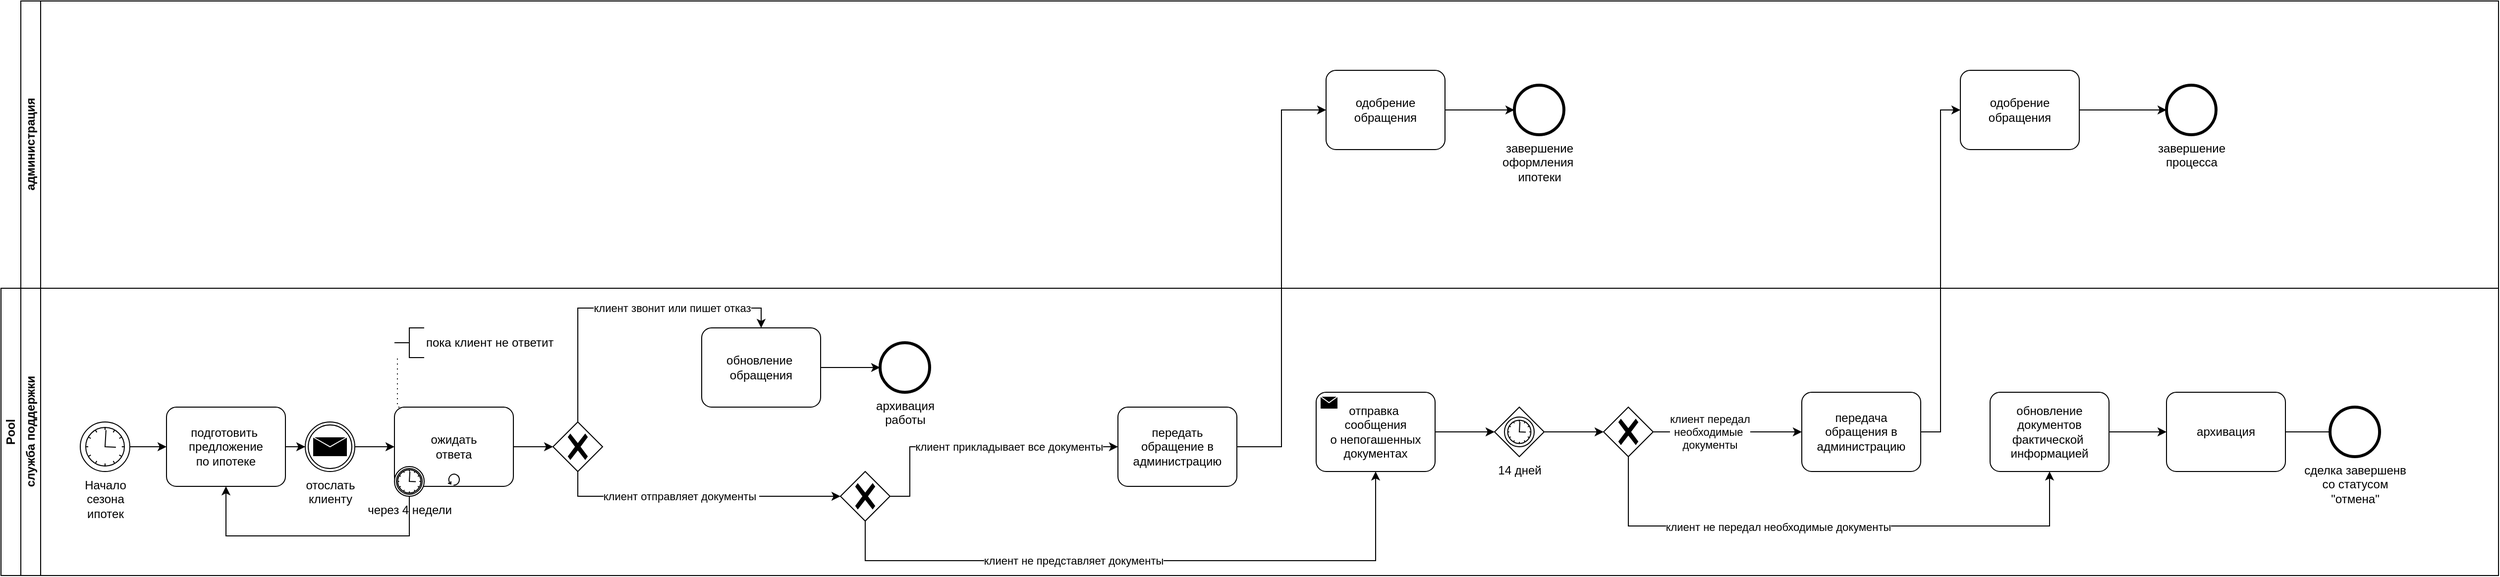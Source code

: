 <mxfile version="20.7.4" type="device"><diagram name="Страница 1" id="tFVB9SpwZY9qa7OTnEdt"><mxGraphModel dx="2899" dy="4541" grid="1" gridSize="10" guides="1" tooltips="1" connect="1" arrows="1" fold="1" page="1" pageScale="1" pageWidth="827" pageHeight="1169" math="0" shadow="0"><root><mxCell id="0"/><mxCell id="1" parent="0"/><mxCell id="Hlgn4YDHR7B-hPZTdxhi-14" value="Pool" style="swimlane;html=1;childLayout=stackLayout;resizeParent=1;resizeParentMax=0;horizontal=0;startSize=20;horizontalStack=0;whiteSpace=wrap;" parent="1" vertex="1"><mxGeometry x="-50" y="180" width="2520" height="290" as="geometry"/></mxCell><mxCell id="Hlgn4YDHR7B-hPZTdxhi-16" value="служба поддержки" style="swimlane;html=1;startSize=20;horizontal=0;" parent="Hlgn4YDHR7B-hPZTdxhi-14" vertex="1"><mxGeometry x="20" width="2500" height="290" as="geometry"/></mxCell><mxCell id="Hlgn4YDHR7B-hPZTdxhi-3" value="подготовить&amp;nbsp;&lt;br&gt;предложение&lt;br&gt;по ипотеке" style="points=[[0.25,0,0],[0.5,0,0],[0.75,0,0],[1,0.25,0],[1,0.5,0],[1,0.75,0],[0.75,1,0],[0.5,1,0],[0.25,1,0],[0,0.75,0],[0,0.5,0],[0,0.25,0]];shape=mxgraph.bpmn.task;whiteSpace=wrap;rectStyle=rounded;size=10;html=1;container=1;expand=0;collapsible=0;taskMarker=abstract;" parent="Hlgn4YDHR7B-hPZTdxhi-16" vertex="1"><mxGeometry x="147" y="120" width="120" height="80" as="geometry"/></mxCell><mxCell id="Hlgn4YDHR7B-hPZTdxhi-4" value="отослать &lt;br&gt;клиенту" style="points=[[0.145,0.145,0],[0.5,0,0],[0.855,0.145,0],[1,0.5,0],[0.855,0.855,0],[0.5,1,0],[0.145,0.855,0],[0,0.5,0]];shape=mxgraph.bpmn.event;html=1;verticalLabelPosition=bottom;labelBackgroundColor=#ffffff;verticalAlign=top;align=center;perimeter=ellipsePerimeter;outlineConnect=0;aspect=fixed;outline=throwing;symbol=message;" parent="Hlgn4YDHR7B-hPZTdxhi-16" vertex="1"><mxGeometry x="287" y="135" width="50" height="50" as="geometry"/></mxCell><mxCell id="Hlgn4YDHR7B-hPZTdxhi-5" value="" style="edgeStyle=orthogonalEdgeStyle;rounded=0;orthogonalLoop=1;jettySize=auto;html=1;" parent="Hlgn4YDHR7B-hPZTdxhi-16" source="Hlgn4YDHR7B-hPZTdxhi-3" target="Hlgn4YDHR7B-hPZTdxhi-4" edge="1"><mxGeometry relative="1" as="geometry"/></mxCell><mxCell id="Hlgn4YDHR7B-hPZTdxhi-7" value="ожидать&lt;br&gt;ответа" style="points=[[0.25,0,0],[0.5,0,0],[0.75,0,0],[1,0.25,0],[1,0.5,0],[1,0.75,0],[0.75,1,0],[0.5,1,0],[0.25,1,0],[0,0.75,0],[0,0.5,0],[0,0.25,0]];shape=mxgraph.bpmn.task;whiteSpace=wrap;rectStyle=rounded;size=10;html=1;container=1;expand=0;collapsible=0;taskMarker=abstract;isLoopStandard=1;" parent="Hlgn4YDHR7B-hPZTdxhi-16" vertex="1"><mxGeometry x="377" y="120" width="120" height="80" as="geometry"/></mxCell><mxCell id="ASBpjMXNg7mW4zc3cMor-4" value="через 4 недели" style="points=[[0.145,0.145,0],[0.5,0,0],[0.855,0.145,0],[1,0.5,0],[0.855,0.855,0],[0.5,1,0],[0.145,0.855,0],[0,0.5,0]];shape=mxgraph.bpmn.event;html=1;verticalLabelPosition=bottom;labelBackgroundColor=#ffffff;verticalAlign=top;align=center;perimeter=ellipsePerimeter;outlineConnect=0;aspect=fixed;outline=catching;symbol=timer;" vertex="1" parent="Hlgn4YDHR7B-hPZTdxhi-7"><mxGeometry y="60" width="30" height="30" as="geometry"/></mxCell><mxCell id="Hlgn4YDHR7B-hPZTdxhi-8" style="edgeStyle=orthogonalEdgeStyle;rounded=0;orthogonalLoop=1;jettySize=auto;html=1;exitX=1;exitY=0.5;exitDx=0;exitDy=0;exitPerimeter=0;entryX=0;entryY=0.5;entryDx=0;entryDy=0;entryPerimeter=0;" parent="Hlgn4YDHR7B-hPZTdxhi-16" source="Hlgn4YDHR7B-hPZTdxhi-4" target="Hlgn4YDHR7B-hPZTdxhi-7" edge="1"><mxGeometry relative="1" as="geometry"/></mxCell><mxCell id="Hlgn4YDHR7B-hPZTdxhi-9" value="пока клиент не ответит" style="html=1;shape=mxgraph.flowchart.annotation_2;align=left;labelPosition=right;" parent="Hlgn4YDHR7B-hPZTdxhi-16" vertex="1"><mxGeometry x="377" y="40" width="30" height="30" as="geometry"/></mxCell><mxCell id="Hlgn4YDHR7B-hPZTdxhi-10" value="" style="edgeStyle=elbowEdgeStyle;fontSize=12;html=1;endFill=0;startFill=0;endSize=6;startSize=6;dashed=1;dashPattern=1 4;endArrow=none;startArrow=none;rounded=0;exitX=0.25;exitY=0;exitDx=0;exitDy=0;exitPerimeter=0;" parent="Hlgn4YDHR7B-hPZTdxhi-16" source="Hlgn4YDHR7B-hPZTdxhi-7" target="Hlgn4YDHR7B-hPZTdxhi-9" edge="1"><mxGeometry width="160" relative="1" as="geometry"><mxPoint x="407" y="140" as="sourcePoint"/><mxPoint x="567" y="140" as="targetPoint"/><Array as="points"><mxPoint x="380" y="100"/><mxPoint x="427" y="265"/><mxPoint x="377" y="80"/></Array></mxGeometry></mxCell><mxCell id="Hlgn4YDHR7B-hPZTdxhi-11" value="" style="points=[[0.25,0.25,0],[0.5,0,0],[0.75,0.25,0],[1,0.5,0],[0.75,0.75,0],[0.5,1,0],[0.25,0.75,0],[0,0.5,0]];shape=mxgraph.bpmn.gateway2;html=1;verticalLabelPosition=bottom;labelBackgroundColor=#ffffff;verticalAlign=top;align=center;perimeter=rhombusPerimeter;outlineConnect=0;outline=none;symbol=none;gwType=exclusive;" parent="Hlgn4YDHR7B-hPZTdxhi-16" vertex="1"><mxGeometry x="537" y="135" width="50" height="50" as="geometry"/></mxCell><mxCell id="Hlgn4YDHR7B-hPZTdxhi-12" value="" style="edgeStyle=orthogonalEdgeStyle;rounded=0;orthogonalLoop=1;jettySize=auto;html=1;" parent="Hlgn4YDHR7B-hPZTdxhi-16" source="Hlgn4YDHR7B-hPZTdxhi-7" target="Hlgn4YDHR7B-hPZTdxhi-11" edge="1"><mxGeometry relative="1" as="geometry"/></mxCell><mxCell id="Hlgn4YDHR7B-hPZTdxhi-29" value="" style="edgeStyle=orthogonalEdgeStyle;rounded=0;orthogonalLoop=1;jettySize=auto;html=1;" parent="Hlgn4YDHR7B-hPZTdxhi-16" source="Hlgn4YDHR7B-hPZTdxhi-26" target="Hlgn4YDHR7B-hPZTdxhi-28" edge="1"><mxGeometry relative="1" as="geometry"/></mxCell><mxCell id="Hlgn4YDHR7B-hPZTdxhi-26" value="обновление&amp;nbsp;&lt;br&gt;обращения" style="points=[[0.25,0,0],[0.5,0,0],[0.75,0,0],[1,0.25,0],[1,0.5,0],[1,0.75,0],[0.75,1,0],[0.5,1,0],[0.25,1,0],[0,0.75,0],[0,0.5,0],[0,0.25,0]];shape=mxgraph.bpmn.task;whiteSpace=wrap;rectStyle=rounded;size=10;html=1;container=1;expand=0;collapsible=0;taskMarker=abstract;" parent="Hlgn4YDHR7B-hPZTdxhi-16" vertex="1"><mxGeometry x="687" y="40" width="120" height="80" as="geometry"/></mxCell><mxCell id="Hlgn4YDHR7B-hPZTdxhi-28" value="архивация&lt;br&gt;работы" style="points=[[0.145,0.145,0],[0.5,0,0],[0.855,0.145,0],[1,0.5,0],[0.855,0.855,0],[0.5,1,0],[0.145,0.855,0],[0,0.5,0]];shape=mxgraph.bpmn.event;html=1;verticalLabelPosition=bottom;labelBackgroundColor=#ffffff;verticalAlign=top;align=center;perimeter=ellipsePerimeter;outlineConnect=0;aspect=fixed;outline=end;symbol=terminate2;" parent="Hlgn4YDHR7B-hPZTdxhi-16" vertex="1"><mxGeometry x="867" y="55" width="50" height="50" as="geometry"/></mxCell><mxCell id="Hlgn4YDHR7B-hPZTdxhi-32" value="передать&lt;br&gt;обращение в&lt;br&gt;администрацию" style="points=[[0.25,0,0],[0.5,0,0],[0.75,0,0],[1,0.25,0],[1,0.5,0],[1,0.75,0],[0.75,1,0],[0.5,1,0],[0.25,1,0],[0,0.75,0],[0,0.5,0],[0,0.25,0]];shape=mxgraph.bpmn.task;whiteSpace=wrap;rectStyle=rounded;size=10;html=1;container=1;expand=0;collapsible=0;taskMarker=abstract;" parent="Hlgn4YDHR7B-hPZTdxhi-16" vertex="1"><mxGeometry x="1107" y="120" width="120" height="80" as="geometry"/></mxCell><mxCell id="Hlgn4YDHR7B-hPZTdxhi-84" value="" style="edgeStyle=orthogonalEdgeStyle;rounded=0;orthogonalLoop=1;jettySize=auto;html=1;" parent="Hlgn4YDHR7B-hPZTdxhi-16" source="Hlgn4YDHR7B-hPZTdxhi-58" target="Hlgn4YDHR7B-hPZTdxhi-83" edge="1"><mxGeometry relative="1" as="geometry"/></mxCell><mxCell id="Hlgn4YDHR7B-hPZTdxhi-58" value="отправка&amp;nbsp;&lt;br&gt;сообщения&lt;br&gt;о непогашенных&lt;br&gt;документах" style="points=[[0.25,0,0],[0.5,0,0],[0.75,0,0],[1,0.25,0],[1,0.5,0],[1,0.75,0],[0.75,1,0],[0.5,1,0],[0.25,1,0],[0,0.75,0],[0,0.5,0],[0,0.25,0]];shape=mxgraph.bpmn.task;whiteSpace=wrap;rectStyle=rounded;size=10;html=1;container=1;expand=0;collapsible=0;taskMarker=send;" parent="Hlgn4YDHR7B-hPZTdxhi-16" vertex="1"><mxGeometry x="1307" y="105" width="120" height="80" as="geometry"/></mxCell><mxCell id="Hlgn4YDHR7B-hPZTdxhi-63" value="передача&lt;br&gt;обращения в&lt;br&gt;администрацию" style="points=[[0.25,0,0],[0.5,0,0],[0.75,0,0],[1,0.25,0],[1,0.5,0],[1,0.75,0],[0.75,1,0],[0.5,1,0],[0.25,1,0],[0,0.75,0],[0,0.5,0],[0,0.25,0]];shape=mxgraph.bpmn.task;whiteSpace=wrap;rectStyle=rounded;size=10;html=1;container=1;expand=0;collapsible=0;taskMarker=abstract;" parent="Hlgn4YDHR7B-hPZTdxhi-16" vertex="1"><mxGeometry x="1797" y="105" width="120" height="80" as="geometry"/></mxCell><mxCell id="Hlgn4YDHR7B-hPZTdxhi-72" style="edgeStyle=orthogonalEdgeStyle;rounded=0;orthogonalLoop=1;jettySize=auto;html=1;exitX=1;exitY=0.5;exitDx=0;exitDy=0;exitPerimeter=0;entryX=0;entryY=0.5;entryDx=0;entryDy=0;entryPerimeter=0;" parent="Hlgn4YDHR7B-hPZTdxhi-16" source="Hlgn4YDHR7B-hPZTdxhi-69" target="Hlgn4YDHR7B-hPZTdxhi-71" edge="1"><mxGeometry relative="1" as="geometry"/></mxCell><mxCell id="Hlgn4YDHR7B-hPZTdxhi-69" value="обновление&lt;br&gt;документов&lt;br&gt;фактической&amp;nbsp;&lt;br&gt;информацией" style="points=[[0.25,0,0],[0.5,0,0],[0.75,0,0],[1,0.25,0],[1,0.5,0],[1,0.75,0],[0.75,1,0],[0.5,1,0],[0.25,1,0],[0,0.75,0],[0,0.5,0],[0,0.25,0]];shape=mxgraph.bpmn.task;whiteSpace=wrap;rectStyle=rounded;size=10;html=1;container=1;expand=0;collapsible=0;taskMarker=abstract;" parent="Hlgn4YDHR7B-hPZTdxhi-16" vertex="1"><mxGeometry x="1987" y="105" width="120" height="80" as="geometry"/></mxCell><mxCell id="Hlgn4YDHR7B-hPZTdxhi-75" style="edgeStyle=orthogonalEdgeStyle;rounded=0;orthogonalLoop=1;jettySize=auto;html=1;" parent="Hlgn4YDHR7B-hPZTdxhi-16" source="Hlgn4YDHR7B-hPZTdxhi-71" edge="1"><mxGeometry relative="1" as="geometry"><mxPoint x="2367" y="145.0" as="targetPoint"/></mxGeometry></mxCell><mxCell id="Hlgn4YDHR7B-hPZTdxhi-71" value="архивация" style="points=[[0.25,0,0],[0.5,0,0],[0.75,0,0],[1,0.25,0],[1,0.5,0],[1,0.75,0],[0.75,1,0],[0.5,1,0],[0.25,1,0],[0,0.75,0],[0,0.5,0],[0,0.25,0]];shape=mxgraph.bpmn.task;whiteSpace=wrap;rectStyle=rounded;size=10;html=1;container=1;expand=0;collapsible=0;taskMarker=abstract;" parent="Hlgn4YDHR7B-hPZTdxhi-16" vertex="1"><mxGeometry x="2165" y="105" width="120" height="80" as="geometry"/></mxCell><mxCell id="Hlgn4YDHR7B-hPZTdxhi-74" value="сделка завершенв&lt;br&gt;со статусом &lt;br&gt;&quot;отмена&quot;" style="points=[[0.145,0.145,0],[0.5,0,0],[0.855,0.145,0],[1,0.5,0],[0.855,0.855,0],[0.5,1,0],[0.145,0.855,0],[0,0.5,0]];shape=mxgraph.bpmn.event;html=1;verticalLabelPosition=bottom;labelBackgroundColor=#ffffff;verticalAlign=top;align=center;perimeter=ellipsePerimeter;outlineConnect=0;aspect=fixed;outline=end;symbol=terminate2;" parent="Hlgn4YDHR7B-hPZTdxhi-16" vertex="1"><mxGeometry x="2330" y="120" width="50" height="50" as="geometry"/></mxCell><mxCell id="Hlgn4YDHR7B-hPZTdxhi-20" style="edgeStyle=orthogonalEdgeStyle;rounded=0;orthogonalLoop=1;jettySize=auto;html=1;exitX=0.5;exitY=0;exitDx=0;exitDy=0;exitPerimeter=0;entryX=0.5;entryY=0;entryDx=0;entryDy=0;entryPerimeter=0;" parent="Hlgn4YDHR7B-hPZTdxhi-16" source="Hlgn4YDHR7B-hPZTdxhi-11" target="Hlgn4YDHR7B-hPZTdxhi-26" edge="1"><mxGeometry relative="1" as="geometry"><mxPoint x="657" y="65" as="targetPoint"/></mxGeometry></mxCell><mxCell id="Hlgn4YDHR7B-hPZTdxhi-76" value="клиент звонит или пишет отказ" style="edgeLabel;html=1;align=center;verticalAlign=middle;resizable=0;points=[];" parent="Hlgn4YDHR7B-hPZTdxhi-20" vertex="1" connectable="0"><mxGeometry x="-0.19" y="-4" relative="1" as="geometry"><mxPoint x="80" y="-4" as="offset"/></mxGeometry></mxCell><mxCell id="Hlgn4YDHR7B-hPZTdxhi-23" style="edgeStyle=orthogonalEdgeStyle;rounded=0;orthogonalLoop=1;jettySize=auto;html=1;exitX=0.5;exitY=1;exitDx=0;exitDy=0;exitPerimeter=0;" parent="Hlgn4YDHR7B-hPZTdxhi-16" source="Hlgn4YDHR7B-hPZTdxhi-11" target="Hlgn4YDHR7B-hPZTdxhi-30" edge="1"><mxGeometry relative="1" as="geometry"><mxPoint x="657" y="205" as="targetPoint"/></mxGeometry></mxCell><mxCell id="Hlgn4YDHR7B-hPZTdxhi-77" value="клиент отправляет документы&amp;nbsp;" style="edgeLabel;html=1;align=center;verticalAlign=middle;resizable=0;points=[];" parent="Hlgn4YDHR7B-hPZTdxhi-23" vertex="1" connectable="0"><mxGeometry x="-0.174" y="-2" relative="1" as="geometry"><mxPoint x="9" y="-2" as="offset"/></mxGeometry></mxCell><mxCell id="Hlgn4YDHR7B-hPZTdxhi-30" value="" style="points=[[0.25,0.25,0],[0.5,0,0],[0.75,0.25,0],[1,0.5,0],[0.75,0.75,0],[0.5,1,0],[0.25,0.75,0],[0,0.5,0]];shape=mxgraph.bpmn.gateway2;html=1;verticalLabelPosition=bottom;labelBackgroundColor=#ffffff;verticalAlign=top;align=center;perimeter=rhombusPerimeter;outlineConnect=0;outline=none;symbol=none;gwType=exclusive;" parent="Hlgn4YDHR7B-hPZTdxhi-16" vertex="1"><mxGeometry x="827" y="185" width="50" height="50" as="geometry"/></mxCell><mxCell id="Hlgn4YDHR7B-hPZTdxhi-52" style="edgeStyle=orthogonalEdgeStyle;rounded=0;orthogonalLoop=1;jettySize=auto;html=1;exitX=0.5;exitY=1;exitDx=0;exitDy=0;exitPerimeter=0;entryX=0.5;entryY=1;entryDx=0;entryDy=0;entryPerimeter=0;" parent="Hlgn4YDHR7B-hPZTdxhi-16" source="Hlgn4YDHR7B-hPZTdxhi-30" target="Hlgn4YDHR7B-hPZTdxhi-58" edge="1"><mxGeometry relative="1" as="geometry"><mxPoint x="1297" y="200" as="targetPoint"/><Array as="points"><mxPoint x="1367" y="275"/></Array></mxGeometry></mxCell><mxCell id="Hlgn4YDHR7B-hPZTdxhi-53" value="клиент не представляет документы" style="edgeLabel;html=1;align=center;verticalAlign=middle;resizable=0;points=[];" parent="Hlgn4YDHR7B-hPZTdxhi-52" vertex="1" connectable="0"><mxGeometry x="-0.226" relative="1" as="geometry"><mxPoint as="offset"/></mxGeometry></mxCell><mxCell id="Hlgn4YDHR7B-hPZTdxhi-33" style="edgeStyle=orthogonalEdgeStyle;rounded=0;orthogonalLoop=1;jettySize=auto;html=1;exitX=1;exitY=0.5;exitDx=0;exitDy=0;exitPerimeter=0;entryX=0;entryY=0.5;entryDx=0;entryDy=0;entryPerimeter=0;" parent="Hlgn4YDHR7B-hPZTdxhi-16" source="Hlgn4YDHR7B-hPZTdxhi-30" target="Hlgn4YDHR7B-hPZTdxhi-32" edge="1"><mxGeometry relative="1" as="geometry"><Array as="points"><mxPoint x="897" y="210"/><mxPoint x="897" y="160"/></Array></mxGeometry></mxCell><mxCell id="Hlgn4YDHR7B-hPZTdxhi-34" value="клиент прикладывает все документы" style="edgeLabel;html=1;align=center;verticalAlign=middle;resizable=0;points=[];rotation=0;" parent="Hlgn4YDHR7B-hPZTdxhi-33" vertex="1" connectable="0"><mxGeometry x="-0.108" y="2" relative="1" as="geometry"><mxPoint x="45" y="2" as="offset"/></mxGeometry></mxCell><mxCell id="Hlgn4YDHR7B-hPZTdxhi-59" value="" style="points=[[0.25,0.25,0],[0.5,0,0],[0.75,0.25,0],[1,0.5,0],[0.75,0.75,0],[0.5,1,0],[0.25,0.75,0],[0,0.5,0]];shape=mxgraph.bpmn.gateway2;html=1;verticalLabelPosition=bottom;labelBackgroundColor=#ffffff;verticalAlign=top;align=center;perimeter=rhombusPerimeter;outlineConnect=0;outline=none;symbol=none;gwType=exclusive;" parent="Hlgn4YDHR7B-hPZTdxhi-16" vertex="1"><mxGeometry x="1597" y="120" width="50" height="50" as="geometry"/></mxCell><mxCell id="Hlgn4YDHR7B-hPZTdxhi-62" style="edgeStyle=orthogonalEdgeStyle;rounded=0;orthogonalLoop=1;jettySize=auto;html=1;entryX=0;entryY=0.5;entryDx=0;entryDy=0;entryPerimeter=0;" parent="Hlgn4YDHR7B-hPZTdxhi-16" source="Hlgn4YDHR7B-hPZTdxhi-59" target="Hlgn4YDHR7B-hPZTdxhi-63" edge="1"><mxGeometry relative="1" as="geometry"><mxPoint x="1557" y="145" as="targetPoint"/></mxGeometry></mxCell><mxCell id="Hlgn4YDHR7B-hPZTdxhi-82" value="клиент передал &lt;br&gt;необходимые&amp;nbsp;&lt;br&gt;документы" style="edgeLabel;html=1;align=center;verticalAlign=middle;resizable=0;points=[];" parent="Hlgn4YDHR7B-hPZTdxhi-62" vertex="1" connectable="0"><mxGeometry x="-0.244" relative="1" as="geometry"><mxPoint as="offset"/></mxGeometry></mxCell><mxCell id="Hlgn4YDHR7B-hPZTdxhi-70" style="edgeStyle=orthogonalEdgeStyle;rounded=0;orthogonalLoop=1;jettySize=auto;html=1;entryX=0.5;entryY=1;entryDx=0;entryDy=0;entryPerimeter=0;exitX=0.5;exitY=1;exitDx=0;exitDy=0;exitPerimeter=0;" parent="Hlgn4YDHR7B-hPZTdxhi-16" source="Hlgn4YDHR7B-hPZTdxhi-59" target="Hlgn4YDHR7B-hPZTdxhi-69" edge="1"><mxGeometry relative="1" as="geometry"><mxPoint x="1757" y="225" as="sourcePoint"/><Array as="points"><mxPoint x="1622" y="240"/><mxPoint x="2047" y="240"/></Array></mxGeometry></mxCell><mxCell id="Hlgn4YDHR7B-hPZTdxhi-86" value="клиент не передал необходимые документы" style="edgeLabel;html=1;align=center;verticalAlign=middle;resizable=0;points=[];" parent="Hlgn4YDHR7B-hPZTdxhi-70" vertex="1" connectable="0"><mxGeometry x="-0.197" y="-1" relative="1" as="geometry"><mxPoint as="offset"/></mxGeometry></mxCell><mxCell id="Hlgn4YDHR7B-hPZTdxhi-85" value="" style="edgeStyle=orthogonalEdgeStyle;rounded=0;orthogonalLoop=1;jettySize=auto;html=1;" parent="Hlgn4YDHR7B-hPZTdxhi-16" source="Hlgn4YDHR7B-hPZTdxhi-83" target="Hlgn4YDHR7B-hPZTdxhi-59" edge="1"><mxGeometry relative="1" as="geometry"/></mxCell><mxCell id="Hlgn4YDHR7B-hPZTdxhi-83" value="14 дней" style="points=[[0.25,0.25,0],[0.5,0,0],[0.75,0.25,0],[1,0.5,0],[0.75,0.75,0],[0.5,1,0],[0.25,0.75,0],[0,0.5,0]];shape=mxgraph.bpmn.gateway2;html=1;verticalLabelPosition=bottom;labelBackgroundColor=#ffffff;verticalAlign=top;align=center;perimeter=rhombusPerimeter;outlineConnect=0;outline=standard;symbol=timer;" parent="Hlgn4YDHR7B-hPZTdxhi-16" vertex="1"><mxGeometry x="1487" y="120" width="50" height="50" as="geometry"/></mxCell><mxCell id="ASBpjMXNg7mW4zc3cMor-3" style="edgeStyle=orthogonalEdgeStyle;rounded=0;orthogonalLoop=1;jettySize=auto;html=1;exitX=1;exitY=0.5;exitDx=0;exitDy=0;exitPerimeter=0;entryX=0;entryY=0.5;entryDx=0;entryDy=0;entryPerimeter=0;" edge="1" parent="Hlgn4YDHR7B-hPZTdxhi-16" source="ASBpjMXNg7mW4zc3cMor-2" target="Hlgn4YDHR7B-hPZTdxhi-3"><mxGeometry relative="1" as="geometry"/></mxCell><mxCell id="ASBpjMXNg7mW4zc3cMor-2" value="Начало&lt;br&gt;сезона&lt;br&gt;ипотек&lt;br&gt;" style="points=[[0.145,0.145,0],[0.5,0,0],[0.855,0.145,0],[1,0.5,0],[0.855,0.855,0],[0.5,1,0],[0.145,0.855,0],[0,0.5,0]];shape=mxgraph.bpmn.event;html=1;verticalLabelPosition=bottom;labelBackgroundColor=#ffffff;verticalAlign=top;align=center;perimeter=ellipsePerimeter;outlineConnect=0;aspect=fixed;outline=standard;symbol=timer;" vertex="1" parent="Hlgn4YDHR7B-hPZTdxhi-16"><mxGeometry x="60" y="135" width="50" height="50" as="geometry"/></mxCell><mxCell id="ASBpjMXNg7mW4zc3cMor-5" style="edgeStyle=orthogonalEdgeStyle;rounded=0;orthogonalLoop=1;jettySize=auto;html=1;exitX=0.5;exitY=1;exitDx=0;exitDy=0;exitPerimeter=0;entryX=0.5;entryY=1;entryDx=0;entryDy=0;entryPerimeter=0;" edge="1" parent="Hlgn4YDHR7B-hPZTdxhi-16" source="ASBpjMXNg7mW4zc3cMor-4" target="Hlgn4YDHR7B-hPZTdxhi-3"><mxGeometry relative="1" as="geometry"><Array as="points"><mxPoint x="392" y="250"/><mxPoint x="207" y="250"/></Array></mxGeometry></mxCell><mxCell id="Hlgn4YDHR7B-hPZTdxhi-35" value="администрация" style="swimlane;html=1;startSize=20;horizontal=0;" parent="1" vertex="1"><mxGeometry x="-30" y="-110" width="2500" height="290" as="geometry"/></mxCell><mxCell id="Hlgn4YDHR7B-hPZTdxhi-80" value="" style="edgeStyle=orthogonalEdgeStyle;rounded=0;orthogonalLoop=1;jettySize=auto;html=1;" parent="Hlgn4YDHR7B-hPZTdxhi-35" source="Hlgn4YDHR7B-hPZTdxhi-78" target="Hlgn4YDHR7B-hPZTdxhi-79" edge="1"><mxGeometry relative="1" as="geometry"/></mxCell><mxCell id="Hlgn4YDHR7B-hPZTdxhi-78" value="одобрение&lt;br&gt;обращения" style="points=[[0.25,0,0],[0.5,0,0],[0.75,0,0],[1,0.25,0],[1,0.5,0],[1,0.75,0],[0.75,1,0],[0.5,1,0],[0.25,1,0],[0,0.75,0],[0,0.5,0],[0,0.25,0]];shape=mxgraph.bpmn.task;whiteSpace=wrap;rectStyle=rounded;size=10;html=1;container=1;expand=0;collapsible=0;taskMarker=abstract;" parent="Hlgn4YDHR7B-hPZTdxhi-35" vertex="1"><mxGeometry x="1317" y="70" width="120" height="80" as="geometry"/></mxCell><mxCell id="Hlgn4YDHR7B-hPZTdxhi-79" value="завершение&lt;br&gt;оформления&amp;nbsp;&lt;br&gt;ипотеки" style="points=[[0.145,0.145,0],[0.5,0,0],[0.855,0.145,0],[1,0.5,0],[0.855,0.855,0],[0.5,1,0],[0.145,0.855,0],[0,0.5,0]];shape=mxgraph.bpmn.event;html=1;verticalLabelPosition=bottom;labelBackgroundColor=#ffffff;verticalAlign=top;align=center;perimeter=ellipsePerimeter;outlineConnect=0;aspect=fixed;outline=end;symbol=terminate2;" parent="Hlgn4YDHR7B-hPZTdxhi-35" vertex="1"><mxGeometry x="1507" y="85" width="50" height="50" as="geometry"/></mxCell><mxCell id="Hlgn4YDHR7B-hPZTdxhi-89" value="" style="edgeStyle=orthogonalEdgeStyle;rounded=0;orthogonalLoop=1;jettySize=auto;html=1;" parent="Hlgn4YDHR7B-hPZTdxhi-35" source="Hlgn4YDHR7B-hPZTdxhi-87" target="Hlgn4YDHR7B-hPZTdxhi-88" edge="1"><mxGeometry relative="1" as="geometry"/></mxCell><mxCell id="Hlgn4YDHR7B-hPZTdxhi-87" value="одобрение&lt;br&gt;обращения" style="points=[[0.25,0,0],[0.5,0,0],[0.75,0,0],[1,0.25,0],[1,0.5,0],[1,0.75,0],[0.75,1,0],[0.5,1,0],[0.25,1,0],[0,0.75,0],[0,0.5,0],[0,0.25,0]];shape=mxgraph.bpmn.task;whiteSpace=wrap;rectStyle=rounded;size=10;html=1;container=1;expand=0;collapsible=0;taskMarker=abstract;" parent="Hlgn4YDHR7B-hPZTdxhi-35" vertex="1"><mxGeometry x="1957" y="70" width="120" height="80" as="geometry"/></mxCell><mxCell id="Hlgn4YDHR7B-hPZTdxhi-88" value="завершение&lt;br&gt;процесса" style="points=[[0.145,0.145,0],[0.5,0,0],[0.855,0.145,0],[1,0.5,0],[0.855,0.855,0],[0.5,1,0],[0.145,0.855,0],[0,0.5,0]];shape=mxgraph.bpmn.event;html=1;verticalLabelPosition=bottom;labelBackgroundColor=#ffffff;verticalAlign=top;align=center;perimeter=ellipsePerimeter;outlineConnect=0;aspect=fixed;outline=end;symbol=terminate2;" parent="Hlgn4YDHR7B-hPZTdxhi-35" vertex="1"><mxGeometry x="2165" y="85" width="50" height="50" as="geometry"/></mxCell><mxCell id="Hlgn4YDHR7B-hPZTdxhi-50" style="edgeStyle=orthogonalEdgeStyle;rounded=0;orthogonalLoop=1;jettySize=auto;html=1;entryX=0;entryY=0.5;entryDx=0;entryDy=0;entryPerimeter=0;" parent="1" source="Hlgn4YDHR7B-hPZTdxhi-32" target="Hlgn4YDHR7B-hPZTdxhi-78" edge="1"><mxGeometry relative="1" as="geometry"><mxPoint x="1252" y="-5.0" as="targetPoint"/></mxGeometry></mxCell><mxCell id="Hlgn4YDHR7B-hPZTdxhi-65" style="edgeStyle=orthogonalEdgeStyle;rounded=0;orthogonalLoop=1;jettySize=auto;html=1;entryX=0;entryY=0.5;entryDx=0;entryDy=0;entryPerimeter=0;" parent="1" source="Hlgn4YDHR7B-hPZTdxhi-63" target="Hlgn4YDHR7B-hPZTdxhi-87" edge="1"><mxGeometry relative="1" as="geometry"><mxPoint x="1917" y="-15.0" as="targetPoint"/></mxGeometry></mxCell></root></mxGraphModel></diagram></mxfile>